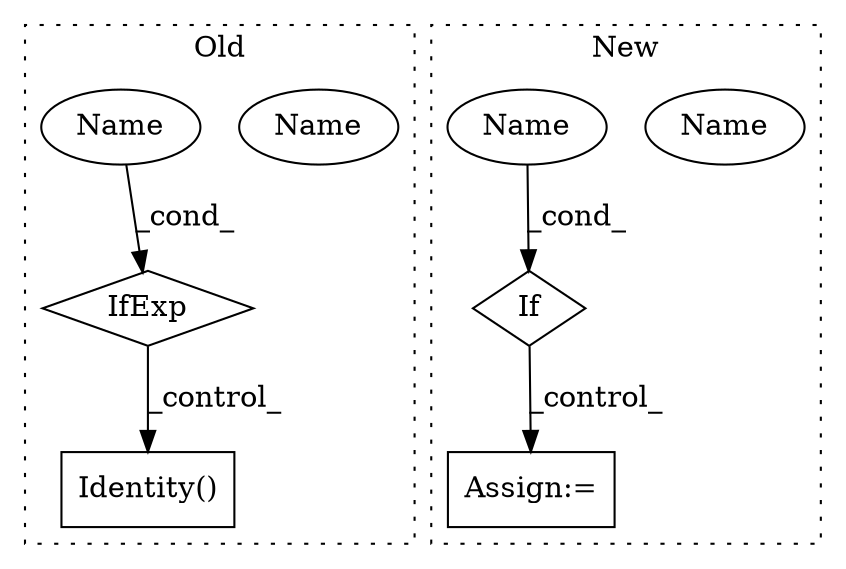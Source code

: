 digraph G {
subgraph cluster0 {
1 [label="Identity()" a="75" s="28459" l="13" shape="box"];
3 [label="IfExp" a="51" s="28412,28441" l="16,18" shape="diamond"];
5 [label="Name" a="87" s="28428" l="13" shape="ellipse"];
8 [label="Name" a="87" s="28428" l="13" shape="ellipse"];
label = "Old";
style="dotted";
}
subgraph cluster1 {
2 [label="If" a="96" s="28404,28420" l="3,14" shape="diamond"];
4 [label="Assign:=" a="68" s="28522" l="3" shape="box"];
6 [label="Name" a="87" s="28407" l="13" shape="ellipse"];
7 [label="Name" a="87" s="28407" l="13" shape="ellipse"];
label = "New";
style="dotted";
}
2 -> 4 [label="_control_"];
3 -> 1 [label="_control_"];
7 -> 2 [label="_cond_"];
8 -> 3 [label="_cond_"];
}